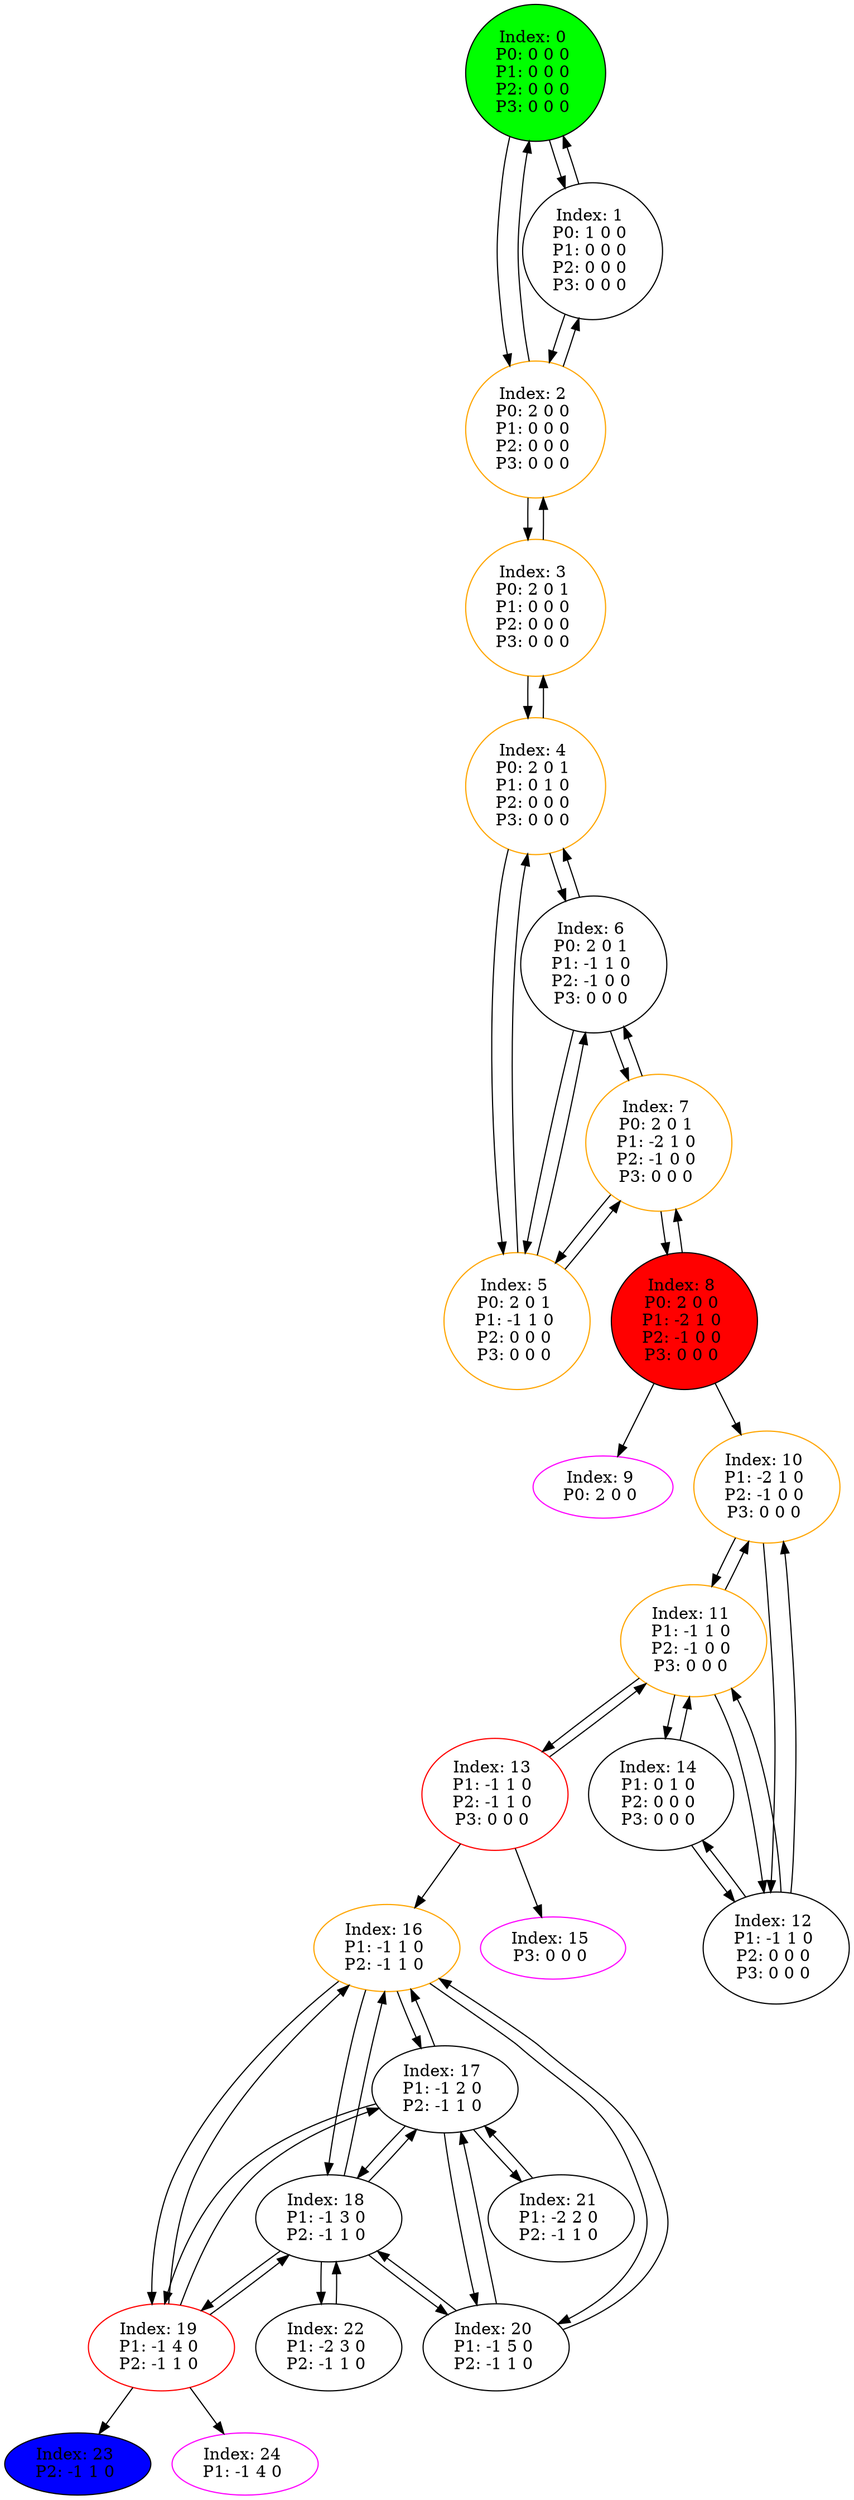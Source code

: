 digraph G {
color = "black"
0[label = "Index: 0 
P0: 0 0 0 
P1: 0 0 0 
P2: 0 0 0 
P3: 0 0 0 
", style="filled", fillcolor = "green"]
1[label = "Index: 1 
P0: 1 0 0 
P1: 0 0 0 
P2: 0 0 0 
P3: 0 0 0 
"]
2[label = "Index: 2 
P0: 2 0 0 
P1: 0 0 0 
P2: 0 0 0 
P3: 0 0 0 
", color = "orange"]
3[label = "Index: 3 
P0: 2 0 1 
P1: 0 0 0 
P2: 0 0 0 
P3: 0 0 0 
", color = "orange"]
4[label = "Index: 4 
P0: 2 0 1 
P1: 0 1 0 
P2: 0 0 0 
P3: 0 0 0 
", color = "orange"]
5[label = "Index: 5 
P0: 2 0 1 
P1: -1 1 0 
P2: 0 0 0 
P3: 0 0 0 
", color = "orange"]
6[label = "Index: 6 
P0: 2 0 1 
P1: -1 1 0 
P2: -1 0 0 
P3: 0 0 0 
"]
7[label = "Index: 7 
P0: 2 0 1 
P1: -2 1 0 
P2: -1 0 0 
P3: 0 0 0 
", color = "orange"]
8[label = "Index: 8 
P0: 2 0 0 
P1: -2 1 0 
P2: -1 0 0 
P3: 0 0 0 
", style="filled", fillcolor = "red"]
9[label = "Index: 9 
P0: 2 0 0 
", color = "fuchsia"]
10[label = "Index: 10 
P1: -2 1 0 
P2: -1 0 0 
P3: 0 0 0 
", color = "orange"]
11[label = "Index: 11 
P1: -1 1 0 
P2: -1 0 0 
P3: 0 0 0 
", color = "orange"]
12[label = "Index: 12 
P1: -1 1 0 
P2: 0 0 0 
P3: 0 0 0 
"]
13[label = "Index: 13 
P1: -1 1 0 
P2: -1 1 0 
P3: 0 0 0 
", color = "red"]
14[label = "Index: 14 
P1: 0 1 0 
P2: 0 0 0 
P3: 0 0 0 
"]
15[label = "Index: 15 
P3: 0 0 0 
", color = "fuchsia"]
16[label = "Index: 16 
P1: -1 1 0 
P2: -1 1 0 
", color = "orange"]
17[label = "Index: 17 
P1: -1 2 0 
P2: -1 1 0 
"]
18[label = "Index: 18 
P1: -1 3 0 
P2: -1 1 0 
"]
19[label = "Index: 19 
P1: -1 4 0 
P2: -1 1 0 
", color = "red"]
20[label = "Index: 20 
P1: -1 5 0 
P2: -1 1 0 
"]
21[label = "Index: 21 
P1: -2 2 0 
P2: -1 1 0 
"]
22[label = "Index: 22 
P1: -2 3 0 
P2: -1 1 0 
"]
23[label = "Index: 23 
P2: -1 1 0 
", style="filled", fillcolor = "blue"]
24[label = "Index: 24 
P1: -1 4 0 
", color = "fuchsia"]
0 -> 1
0 -> 2

1 -> 0
1 -> 2

2 -> 0
2 -> 1
2 -> 3

3 -> 2
3 -> 4

4 -> 3
4 -> 5
4 -> 6

5 -> 4
5 -> 6
5 -> 7

6 -> 4
6 -> 5
6 -> 7

7 -> 5
7 -> 6
7 -> 8

8 -> 7
8 -> 10
8 -> 9

10 -> 11
10 -> 12

11 -> 10
11 -> 12
11 -> 13
11 -> 14

12 -> 10
12 -> 11
12 -> 14

13 -> 11
13 -> 15
13 -> 16

14 -> 11
14 -> 12

16 -> 17
16 -> 18
16 -> 19
16 -> 20

17 -> 16
17 -> 21
17 -> 18
17 -> 19
17 -> 20

18 -> 16
18 -> 17
18 -> 22
18 -> 19
18 -> 20

19 -> 16
19 -> 17
19 -> 18
19 -> 23
19 -> 24

20 -> 16
20 -> 17
20 -> 18

21 -> 17

22 -> 18

}
